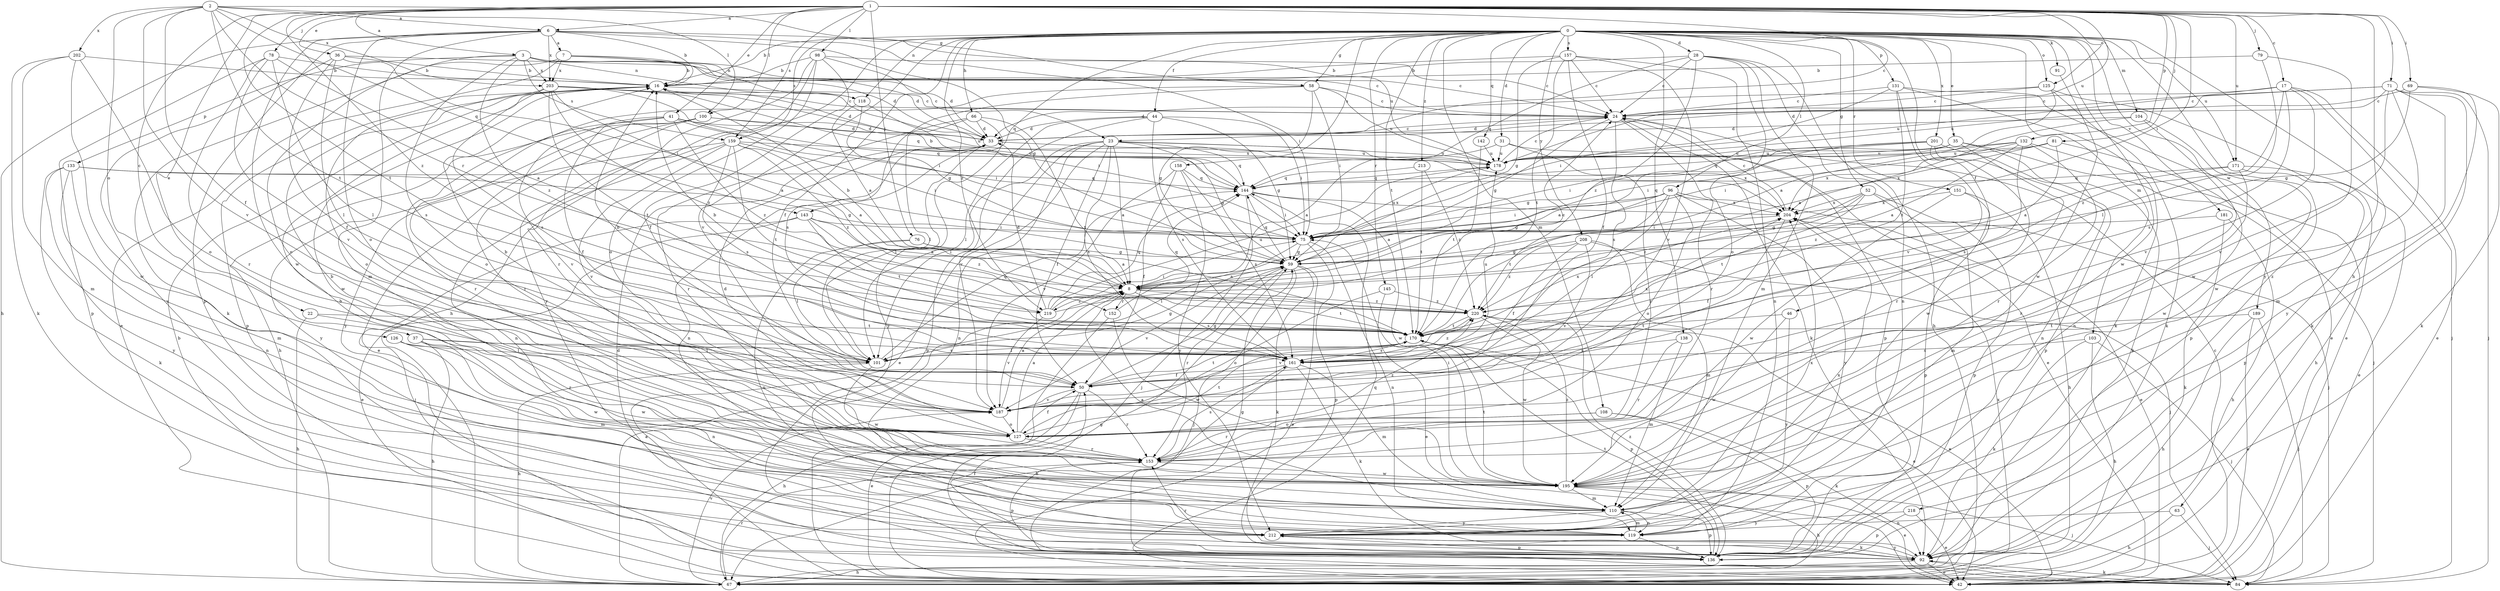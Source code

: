 strict digraph  {
0;
1;
2;
3;
6;
7;
8;
16;
17;
22;
23;
24;
28;
31;
33;
35;
36;
37;
41;
42;
44;
46;
50;
52;
58;
59;
63;
66;
67;
69;
71;
75;
76;
78;
79;
81;
84;
91;
92;
96;
98;
100;
101;
103;
104;
108;
110;
118;
119;
125;
126;
127;
131;
132;
133;
136;
138;
142;
143;
144;
145;
151;
152;
153;
157;
158;
159;
161;
170;
171;
178;
181;
187;
189;
195;
201;
202;
203;
204;
208;
212;
213;
218;
219;
220;
0 -> 16  [label=b];
0 -> 28  [label=d];
0 -> 31  [label=d];
0 -> 35  [label=e];
0 -> 44  [label=f];
0 -> 46  [label=f];
0 -> 50  [label=f];
0 -> 52  [label=g];
0 -> 58  [label=g];
0 -> 63  [label=h];
0 -> 66  [label=h];
0 -> 67  [label=h];
0 -> 91  [label=k];
0 -> 96  [label=l];
0 -> 103  [label=m];
0 -> 104  [label=m];
0 -> 108  [label=m];
0 -> 118  [label=n];
0 -> 125  [label=o];
0 -> 131  [label=p];
0 -> 138  [label=q];
0 -> 142  [label=q];
0 -> 143  [label=q];
0 -> 145  [label=r];
0 -> 151  [label=r];
0 -> 157  [label=s];
0 -> 158  [label=s];
0 -> 159  [label=s];
0 -> 170  [label=t];
0 -> 171  [label=u];
0 -> 181  [label=v];
0 -> 187  [label=v];
0 -> 189  [label=w];
0 -> 195  [label=w];
0 -> 201  [label=x];
0 -> 208  [label=y];
0 -> 213  [label=z];
0 -> 218  [label=z];
0 -> 219  [label=z];
1 -> 3  [label=a];
1 -> 6  [label=a];
1 -> 17  [label=c];
1 -> 22  [label=c];
1 -> 23  [label=c];
1 -> 36  [label=e];
1 -> 37  [label=e];
1 -> 41  [label=e];
1 -> 69  [label=i];
1 -> 71  [label=i];
1 -> 75  [label=i];
1 -> 76  [label=j];
1 -> 78  [label=j];
1 -> 79  [label=j];
1 -> 81  [label=j];
1 -> 98  [label=l];
1 -> 100  [label=l];
1 -> 125  [label=o];
1 -> 132  [label=p];
1 -> 159  [label=s];
1 -> 170  [label=t];
1 -> 171  [label=u];
1 -> 178  [label=u];
1 -> 212  [label=y];
1 -> 219  [label=z];
2 -> 6  [label=a];
2 -> 50  [label=f];
2 -> 58  [label=g];
2 -> 100  [label=l];
2 -> 126  [label=o];
2 -> 143  [label=q];
2 -> 152  [label=r];
2 -> 170  [label=t];
2 -> 187  [label=v];
2 -> 202  [label=x];
2 -> 203  [label=x];
3 -> 23  [label=c];
3 -> 24  [label=c];
3 -> 33  [label=d];
3 -> 118  [label=n];
3 -> 127  [label=o];
3 -> 133  [label=p];
3 -> 159  [label=s];
3 -> 161  [label=s];
3 -> 203  [label=x];
3 -> 219  [label=z];
6 -> 7  [label=a];
6 -> 16  [label=b];
6 -> 59  [label=g];
6 -> 67  [label=h];
6 -> 75  [label=i];
6 -> 110  [label=m];
6 -> 127  [label=o];
6 -> 136  [label=p];
6 -> 178  [label=u];
6 -> 195  [label=w];
6 -> 203  [label=x];
7 -> 16  [label=b];
7 -> 33  [label=d];
7 -> 42  [label=e];
7 -> 92  [label=k];
7 -> 118  [label=n];
7 -> 203  [label=x];
8 -> 16  [label=b];
8 -> 152  [label=r];
8 -> 161  [label=s];
8 -> 170  [label=t];
8 -> 219  [label=z];
8 -> 220  [label=z];
16 -> 24  [label=c];
16 -> 136  [label=p];
16 -> 195  [label=w];
16 -> 204  [label=x];
17 -> 24  [label=c];
17 -> 42  [label=e];
17 -> 84  [label=j];
17 -> 161  [label=s];
17 -> 178  [label=u];
17 -> 187  [label=v];
17 -> 220  [label=z];
22 -> 67  [label=h];
22 -> 153  [label=r];
22 -> 170  [label=t];
23 -> 8  [label=a];
23 -> 42  [label=e];
23 -> 50  [label=f];
23 -> 59  [label=g];
23 -> 101  [label=l];
23 -> 119  [label=n];
23 -> 136  [label=p];
23 -> 144  [label=q];
23 -> 161  [label=s];
23 -> 178  [label=u];
23 -> 204  [label=x];
24 -> 33  [label=d];
24 -> 59  [label=g];
24 -> 92  [label=k];
24 -> 136  [label=p];
24 -> 153  [label=r];
24 -> 161  [label=s];
28 -> 16  [label=b];
28 -> 24  [label=c];
28 -> 67  [label=h];
28 -> 110  [label=m];
28 -> 119  [label=n];
28 -> 127  [label=o];
28 -> 144  [label=q];
28 -> 220  [label=z];
31 -> 8  [label=a];
31 -> 42  [label=e];
31 -> 153  [label=r];
31 -> 178  [label=u];
33 -> 24  [label=c];
33 -> 101  [label=l];
33 -> 119  [label=n];
33 -> 178  [label=u];
35 -> 59  [label=g];
35 -> 84  [label=j];
35 -> 92  [label=k];
35 -> 144  [label=q];
35 -> 178  [label=u];
35 -> 195  [label=w];
36 -> 16  [label=b];
36 -> 24  [label=c];
36 -> 50  [label=f];
36 -> 75  [label=i];
36 -> 101  [label=l];
36 -> 212  [label=y];
37 -> 67  [label=h];
37 -> 101  [label=l];
37 -> 119  [label=n];
37 -> 161  [label=s];
37 -> 195  [label=w];
41 -> 33  [label=d];
41 -> 50  [label=f];
41 -> 75  [label=i];
41 -> 144  [label=q];
41 -> 153  [label=r];
41 -> 187  [label=v];
41 -> 220  [label=z];
42 -> 24  [label=c];
42 -> 59  [label=g];
42 -> 144  [label=q];
44 -> 33  [label=d];
44 -> 59  [label=g];
44 -> 75  [label=i];
44 -> 101  [label=l];
44 -> 161  [label=s];
44 -> 187  [label=v];
46 -> 170  [label=t];
46 -> 195  [label=w];
46 -> 212  [label=y];
50 -> 42  [label=e];
50 -> 59  [label=g];
50 -> 67  [label=h];
50 -> 153  [label=r];
50 -> 170  [label=t];
50 -> 187  [label=v];
52 -> 59  [label=g];
52 -> 110  [label=m];
52 -> 136  [label=p];
52 -> 170  [label=t];
52 -> 204  [label=x];
52 -> 220  [label=z];
58 -> 24  [label=c];
58 -> 59  [label=g];
58 -> 75  [label=i];
58 -> 127  [label=o];
58 -> 161  [label=s];
58 -> 178  [label=u];
59 -> 8  [label=a];
59 -> 42  [label=e];
59 -> 84  [label=j];
59 -> 92  [label=k];
59 -> 144  [label=q];
59 -> 153  [label=r];
59 -> 187  [label=v];
63 -> 67  [label=h];
63 -> 84  [label=j];
63 -> 119  [label=n];
66 -> 33  [label=d];
66 -> 101  [label=l];
66 -> 153  [label=r];
66 -> 170  [label=t];
66 -> 212  [label=y];
67 -> 8  [label=a];
67 -> 153  [label=r];
67 -> 187  [label=v];
67 -> 204  [label=x];
69 -> 24  [label=c];
69 -> 59  [label=g];
69 -> 92  [label=k];
69 -> 212  [label=y];
71 -> 24  [label=c];
71 -> 33  [label=d];
71 -> 84  [label=j];
71 -> 92  [label=k];
71 -> 110  [label=m];
71 -> 178  [label=u];
71 -> 187  [label=v];
71 -> 195  [label=w];
75 -> 59  [label=g];
75 -> 101  [label=l];
75 -> 119  [label=n];
75 -> 136  [label=p];
75 -> 178  [label=u];
76 -> 8  [label=a];
76 -> 59  [label=g];
76 -> 101  [label=l];
76 -> 119  [label=n];
78 -> 8  [label=a];
78 -> 16  [label=b];
78 -> 101  [label=l];
78 -> 136  [label=p];
78 -> 153  [label=r];
78 -> 187  [label=v];
79 -> 16  [label=b];
79 -> 101  [label=l];
79 -> 195  [label=w];
81 -> 8  [label=a];
81 -> 75  [label=i];
81 -> 178  [label=u];
81 -> 195  [label=w];
81 -> 204  [label=x];
84 -> 16  [label=b];
84 -> 92  [label=k];
91 -> 195  [label=w];
92 -> 42  [label=e];
92 -> 50  [label=f];
92 -> 67  [label=h];
92 -> 84  [label=j];
92 -> 153  [label=r];
92 -> 212  [label=y];
96 -> 8  [label=a];
96 -> 59  [label=g];
96 -> 75  [label=i];
96 -> 84  [label=j];
96 -> 101  [label=l];
96 -> 127  [label=o];
96 -> 170  [label=t];
96 -> 204  [label=x];
96 -> 212  [label=y];
98 -> 16  [label=b];
98 -> 24  [label=c];
98 -> 33  [label=d];
98 -> 50  [label=f];
98 -> 127  [label=o];
98 -> 153  [label=r];
98 -> 212  [label=y];
100 -> 33  [label=d];
100 -> 42  [label=e];
100 -> 67  [label=h];
100 -> 153  [label=r];
100 -> 178  [label=u];
100 -> 212  [label=y];
101 -> 16  [label=b];
101 -> 59  [label=g];
101 -> 67  [label=h];
101 -> 144  [label=q];
101 -> 195  [label=w];
103 -> 67  [label=h];
103 -> 84  [label=j];
103 -> 92  [label=k];
103 -> 161  [label=s];
104 -> 8  [label=a];
104 -> 33  [label=d];
104 -> 119  [label=n];
104 -> 136  [label=p];
108 -> 92  [label=k];
108 -> 127  [label=o];
108 -> 136  [label=p];
108 -> 153  [label=r];
110 -> 8  [label=a];
110 -> 16  [label=b];
110 -> 119  [label=n];
110 -> 136  [label=p];
110 -> 204  [label=x];
110 -> 212  [label=y];
118 -> 8  [label=a];
118 -> 59  [label=g];
118 -> 75  [label=i];
119 -> 110  [label=m];
119 -> 136  [label=p];
125 -> 8  [label=a];
125 -> 24  [label=c];
125 -> 33  [label=d];
125 -> 42  [label=e];
125 -> 92  [label=k];
126 -> 101  [label=l];
126 -> 110  [label=m];
126 -> 195  [label=w];
127 -> 8  [label=a];
127 -> 33  [label=d];
127 -> 50  [label=f];
127 -> 153  [label=r];
127 -> 170  [label=t];
127 -> 220  [label=z];
131 -> 24  [label=c];
131 -> 42  [label=e];
131 -> 75  [label=i];
131 -> 92  [label=k];
131 -> 170  [label=t];
131 -> 187  [label=v];
132 -> 8  [label=a];
132 -> 67  [label=h];
132 -> 75  [label=i];
132 -> 153  [label=r];
132 -> 161  [label=s];
132 -> 178  [label=u];
132 -> 204  [label=x];
133 -> 59  [label=g];
133 -> 92  [label=k];
133 -> 110  [label=m];
133 -> 119  [label=n];
133 -> 144  [label=q];
133 -> 212  [label=y];
136 -> 33  [label=d];
136 -> 59  [label=g];
136 -> 170  [label=t];
136 -> 220  [label=z];
138 -> 110  [label=m];
138 -> 153  [label=r];
138 -> 161  [label=s];
142 -> 170  [label=t];
142 -> 178  [label=u];
143 -> 8  [label=a];
143 -> 42  [label=e];
143 -> 75  [label=i];
143 -> 84  [label=j];
143 -> 170  [label=t];
143 -> 220  [label=z];
144 -> 16  [label=b];
144 -> 75  [label=i];
144 -> 84  [label=j];
144 -> 195  [label=w];
144 -> 204  [label=x];
145 -> 42  [label=e];
145 -> 127  [label=o];
145 -> 220  [label=z];
151 -> 67  [label=h];
151 -> 136  [label=p];
151 -> 195  [label=w];
151 -> 204  [label=x];
152 -> 42  [label=e];
152 -> 144  [label=q];
152 -> 195  [label=w];
153 -> 16  [label=b];
153 -> 136  [label=p];
153 -> 161  [label=s];
153 -> 195  [label=w];
157 -> 16  [label=b];
157 -> 24  [label=c];
157 -> 50  [label=f];
157 -> 59  [label=g];
157 -> 119  [label=n];
157 -> 170  [label=t];
157 -> 187  [label=v];
158 -> 50  [label=f];
158 -> 144  [label=q];
158 -> 161  [label=s];
158 -> 187  [label=v];
158 -> 212  [label=y];
159 -> 8  [label=a];
159 -> 75  [label=i];
159 -> 119  [label=n];
159 -> 161  [label=s];
159 -> 170  [label=t];
159 -> 178  [label=u];
159 -> 187  [label=v];
159 -> 212  [label=y];
159 -> 220  [label=z];
161 -> 50  [label=f];
161 -> 67  [label=h];
161 -> 92  [label=k];
161 -> 110  [label=m];
161 -> 178  [label=u];
161 -> 204  [label=x];
161 -> 220  [label=z];
170 -> 16  [label=b];
170 -> 42  [label=e];
170 -> 101  [label=l];
170 -> 136  [label=p];
170 -> 161  [label=s];
170 -> 204  [label=x];
171 -> 42  [label=e];
171 -> 136  [label=p];
171 -> 144  [label=q];
171 -> 153  [label=r];
171 -> 220  [label=z];
178 -> 24  [label=c];
178 -> 144  [label=q];
181 -> 67  [label=h];
181 -> 75  [label=i];
181 -> 92  [label=k];
187 -> 8  [label=a];
187 -> 16  [label=b];
187 -> 127  [label=o];
189 -> 42  [label=e];
189 -> 67  [label=h];
189 -> 84  [label=j];
189 -> 170  [label=t];
195 -> 42  [label=e];
195 -> 67  [label=h];
195 -> 75  [label=i];
195 -> 84  [label=j];
195 -> 110  [label=m];
195 -> 170  [label=t];
195 -> 220  [label=z];
201 -> 8  [label=a];
201 -> 75  [label=i];
201 -> 119  [label=n];
201 -> 136  [label=p];
201 -> 153  [label=r];
201 -> 178  [label=u];
202 -> 16  [label=b];
202 -> 92  [label=k];
202 -> 110  [label=m];
202 -> 127  [label=o];
202 -> 195  [label=w];
203 -> 8  [label=a];
203 -> 24  [label=c];
203 -> 33  [label=d];
203 -> 75  [label=i];
203 -> 127  [label=o];
203 -> 144  [label=q];
203 -> 161  [label=s];
203 -> 170  [label=t];
203 -> 220  [label=z];
204 -> 24  [label=c];
204 -> 42  [label=e];
204 -> 50  [label=f];
204 -> 75  [label=i];
208 -> 50  [label=f];
208 -> 59  [label=g];
208 -> 84  [label=j];
208 -> 110  [label=m];
208 -> 187  [label=v];
208 -> 220  [label=z];
212 -> 92  [label=k];
212 -> 136  [label=p];
212 -> 204  [label=x];
213 -> 144  [label=q];
213 -> 170  [label=t];
213 -> 220  [label=z];
218 -> 42  [label=e];
218 -> 136  [label=p];
218 -> 212  [label=y];
219 -> 24  [label=c];
219 -> 33  [label=d];
219 -> 75  [label=i];
219 -> 144  [label=q];
219 -> 178  [label=u];
219 -> 187  [label=v];
220 -> 42  [label=e];
220 -> 170  [label=t];
220 -> 187  [label=v];
220 -> 195  [label=w];
}
